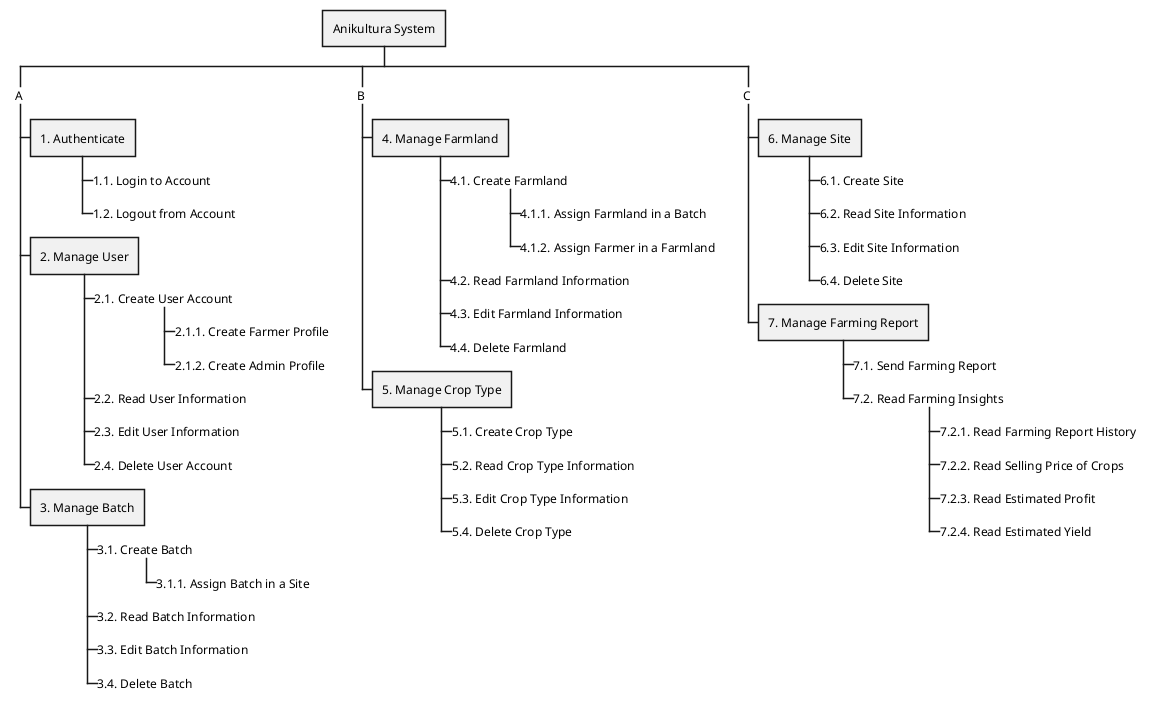 @startwbs

* Anikultura System

**_ A

*** 1. Authenticate
****_ 1.1. Login to Account
****_ 1.2. Logout from Account

*** 2. Manage User
****_ 2.1. Create User Account
*****_ 2.1.1. Create Farmer Profile
*****_ 2.1.2. Create Admin Profile
****_ 2.2. Read User Information
****_ 2.3. Edit User Information
****_ 2.4. Delete User Account

*** 3. Manage Batch
****_ 3.1. Create Batch
*****_ 3.1.1. Assign Batch in a Site
****_ 3.2. Read Batch Information
****_ 3.3. Edit Batch Information
****_ 3.4. Delete Batch

**_ B
    
*** 4. Manage Farmland
****_ 4.1. Create Farmland
*****_ 4.1.1. Assign Farmland in a Batch
*****_ 4.1.2. Assign Farmer in a Farmland
****_ 4.2. Read Farmland Information
****_ 4.3. Edit Farmland Information
****_ 4.4. Delete Farmland

*** 5. Manage Crop Type
****_ 5.1. Create Crop Type
****_ 5.2. Read Crop Type Information
****_ 5.3. Edit Crop Type Information
****_ 5.4. Delete Crop Type

**_ C

*** 6. Manage Site
****_ 6.1. Create Site
****_ 6.2. Read Site Information
****_ 6.3. Edit Site Information
****_ 6.4. Delete Site

*** 7. Manage Farming Report
****_ 7.1. Send Farming Report
****_ 7.2. Read Farming Insights
*****_ 7.2.1. Read Farming Report History
*****_ 7.2.2. Read Selling Price of Crops
*****_ 7.2.3. Read Estimated Profit
*****_ 7.2.4. Read Estimated Yield

@endwbs

